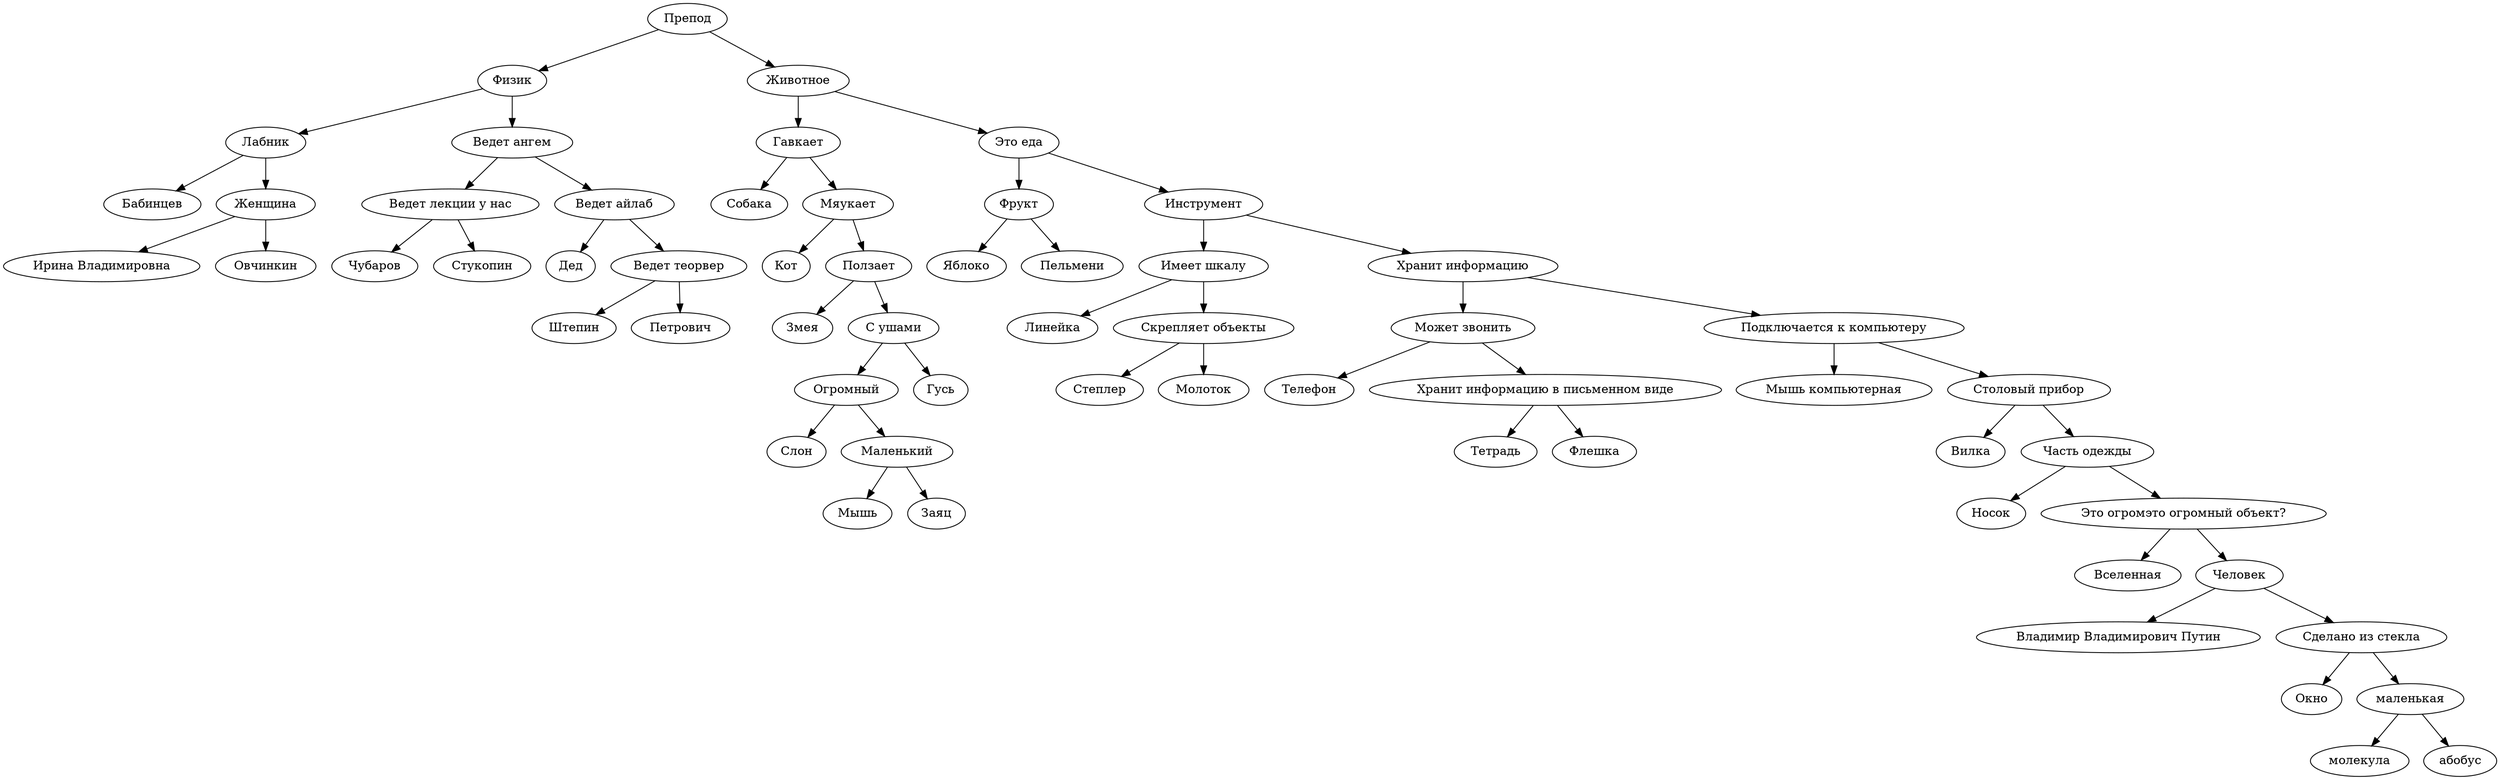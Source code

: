 digraph {
	"Препод" -> "Физик"
	"Физик" -> "Лабник"
	"Лабник" -> "Бабинцев"
	"Лабник" -> "Женщина"
	"Женщина" -> "Ирина Владимировна"
	"Женщина" -> "Овчинкин"
	"Физик" -> "Ведет ангем"
	"Ведет ангем" -> "Ведет лекции у нас"
	"Ведет лекции у нас" -> "Чубаров"
	"Ведет лекции у нас" -> "Стукопин"
	"Ведет ангем" -> "Ведет айлаб"
	"Ведет айлаб" -> "Дед"
	"Ведет айлаб" -> "Ведет теорвер"
	"Ведет теорвер" -> "Штепин"
	"Ведет теорвер" -> "Петрович"
	"Препод" -> "Животное"
	"Животное" -> "Гавкает"
	"Гавкает" -> "Собака"
	"Гавкает" -> "Мяукает"
	"Мяукает" -> "Кот"
	"Мяукает" -> "Ползает"
	"Ползает" -> "Змея"
	"Ползает" -> "С ушами"
	"С ушами" -> "Огромный"
	"Огромный" -> "Слон"
	"Огромный" -> "Маленький"
	"Маленький" -> "Мышь"
	"Маленький" -> "Заяц"
	"С ушами" -> "Гусь"
	"Животное" -> "Это еда"
	"Это еда" -> "Фрукт"
	"Фрукт" -> "Яблоко"
	"Фрукт" -> "Пельмени"
	"Это еда" -> "Инструмент"
	"Инструмент" -> "Имеет шкалу"
	"Имеет шкалу" -> "Линейка"
	"Имеет шкалу" -> "Скрепляет объекты"
	"Скрепляет объекты" -> "Степлер"
	"Скрепляет объекты" -> "Молоток"
	"Инструмент" -> "Хранит информацию"
	"Хранит информацию" -> "Может звонить"
	"Может звонить" -> "Телефон"
	"Может звонить" -> "Хранит информацию в письменном виде"
	"Хранит информацию в письменном виде" -> "Тетрадь"
	"Хранит информацию в письменном виде" -> "Флешка"
	"Хранит информацию" -> "Подключается к компьютеру"
	"Подключается к компьютеру" -> "Мышь компьютерная"
	"Подключается к компьютеру" -> "Столовый прибор"
	"Столовый прибор" -> "Вилка"
	"Столовый прибор" -> "Часть одежды"
	"Часть одежды" -> "Носок"
	"Часть одежды" -> "Это огромэто огромный объект?"
	"Это огромэто огромный объект?" -> "Вселенная"
	"Это огромэто огромный объект?" -> "Человек"
	"Человек" -> "Владимир Владимирович Путин"
	"Человек" -> "Сделано из стекла"
	"Сделано из стекла" -> "Окно"
	"Сделано из стекла" -> "маленькая"
	"маленькая" -> "молекула"
	"маленькая" -> "абобус"
}

